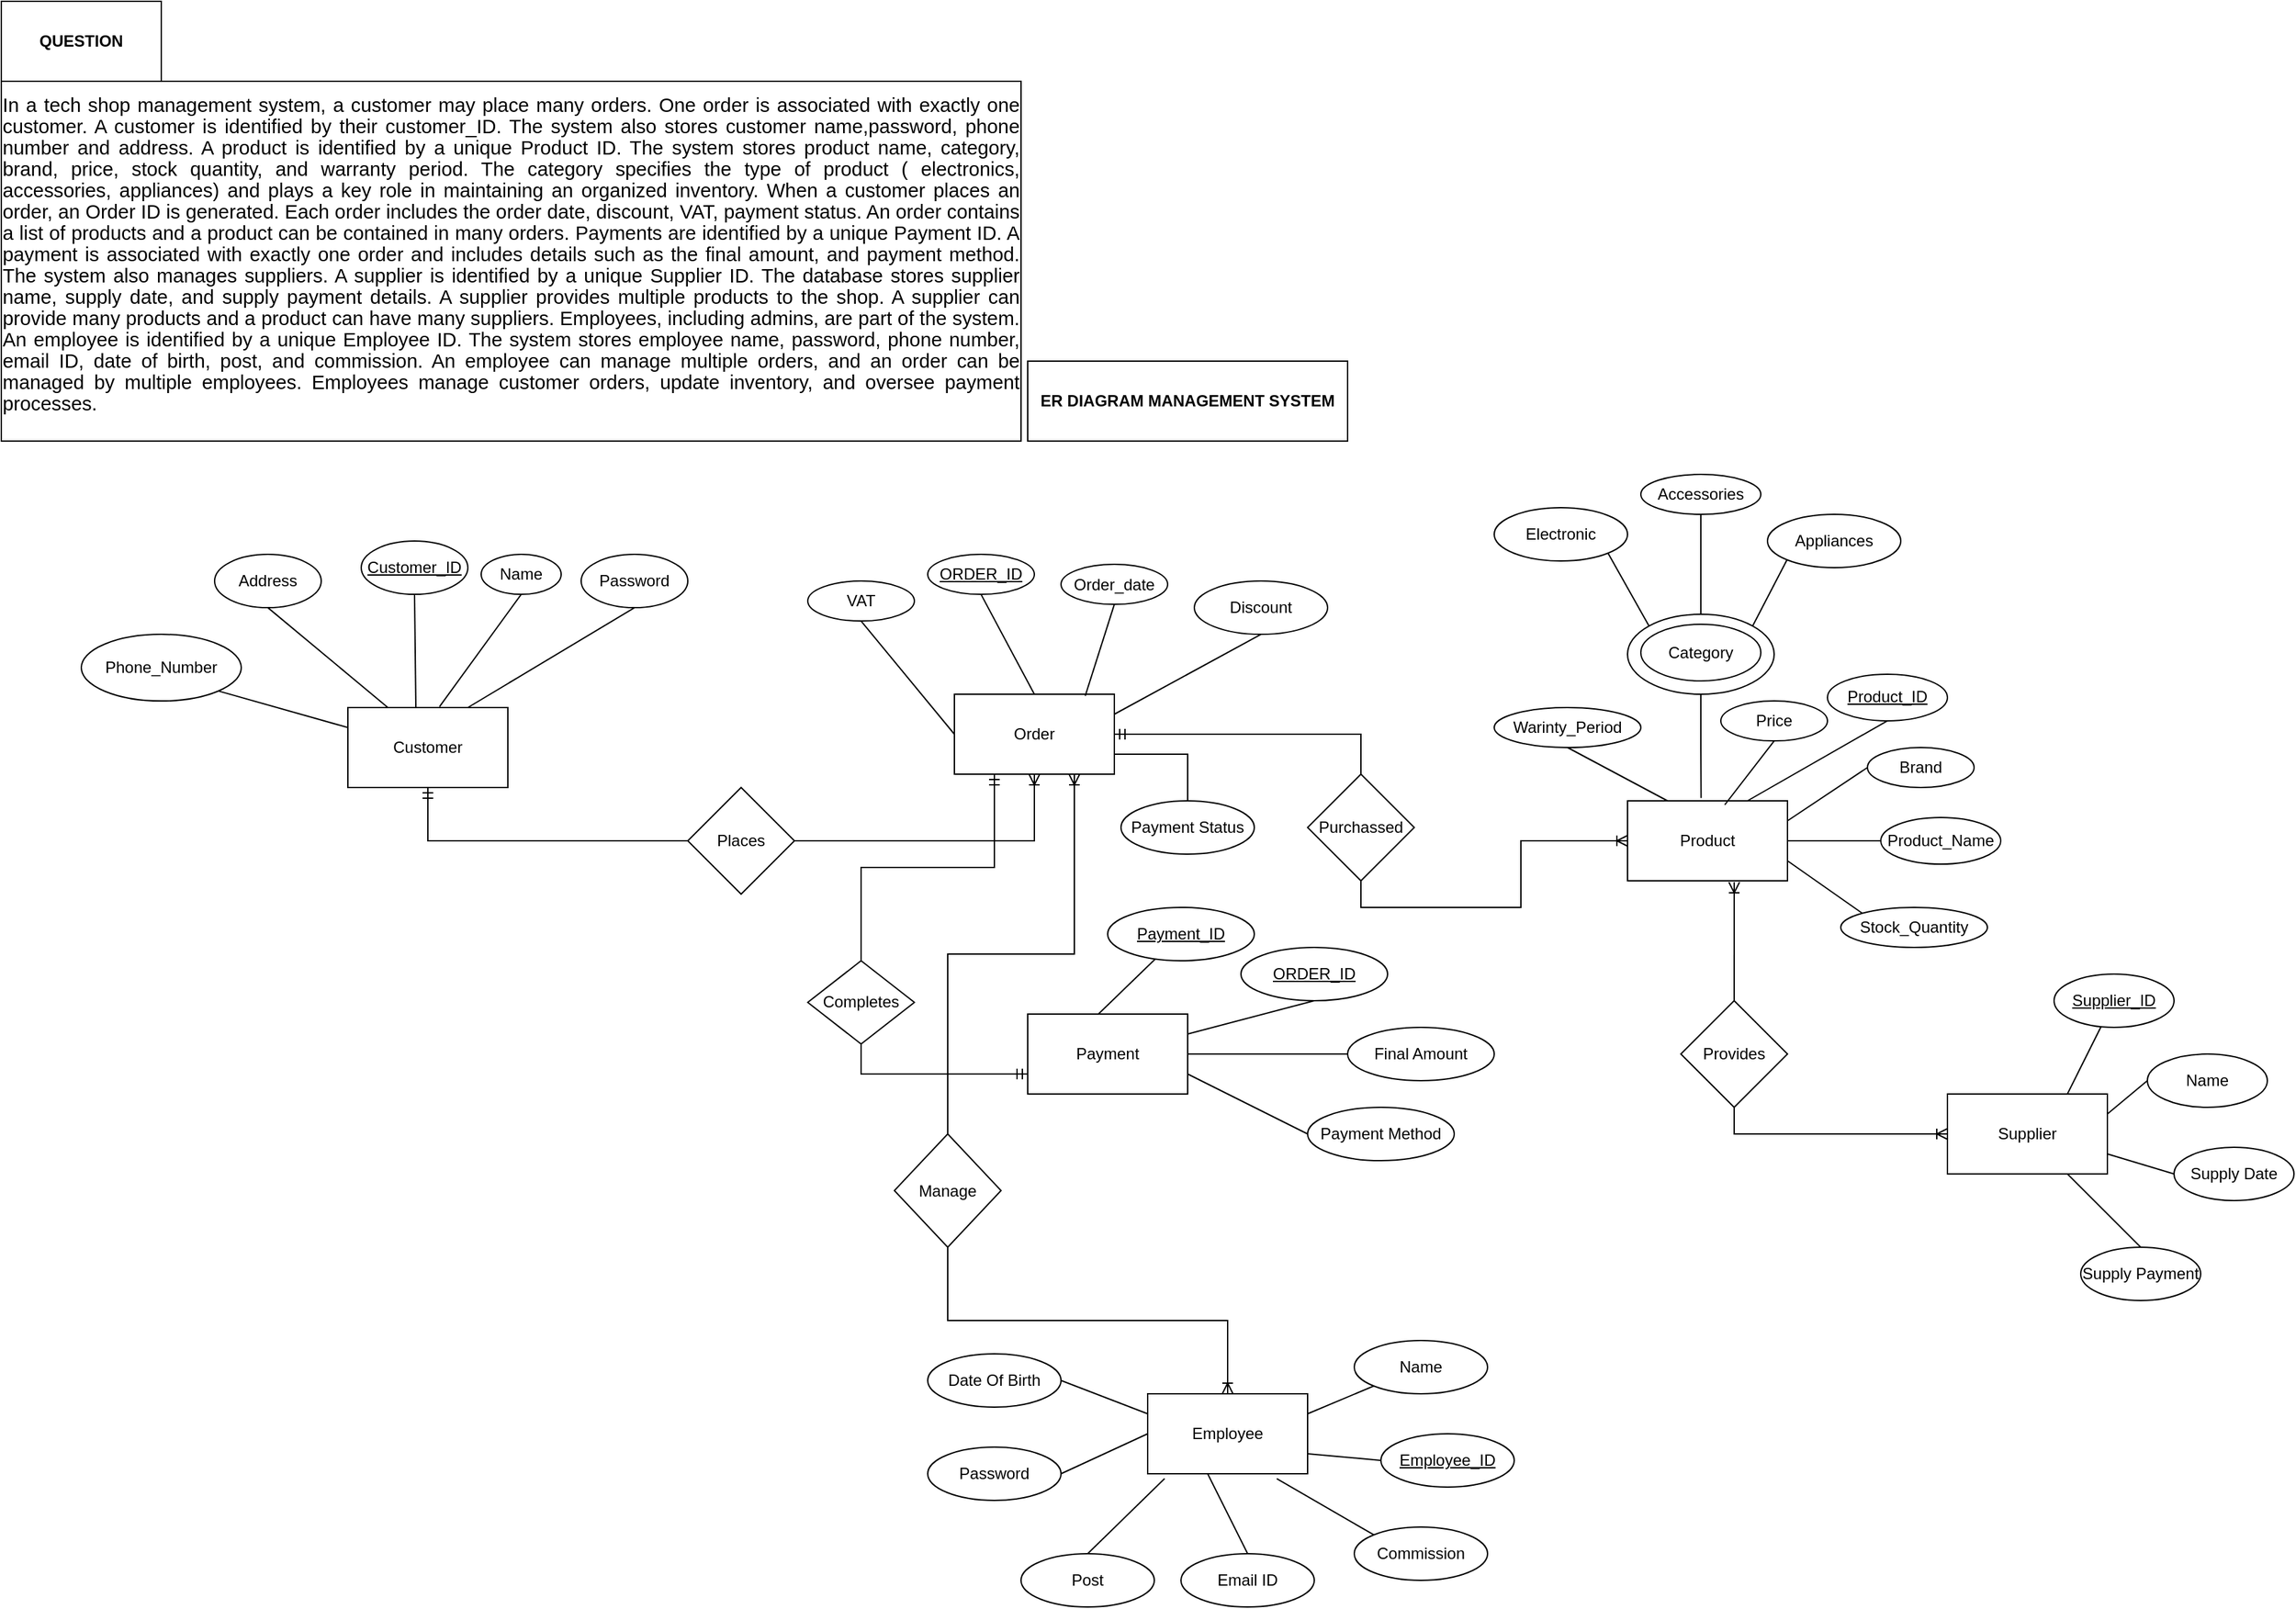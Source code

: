 <mxfile version="26.1.1">
  <diagram id="R2lEEEUBdFMjLlhIrx00" name="Page-1">
    <mxGraphModel dx="2193" dy="1745" grid="1" gridSize="10" guides="1" tooltips="1" connect="1" arrows="1" fold="1" page="1" pageScale="1" pageWidth="850" pageHeight="1100" math="0" shadow="0" extFonts="Permanent Marker^https://fonts.googleapis.com/css?family=Permanent+Marker">
      <root>
        <mxCell id="0" />
        <mxCell id="1" parent="0" />
        <mxCell id="VHn_a0pWJ6ZcVYro_DaE-4" value="Customer" style="rounded=0;whiteSpace=wrap;html=1;" vertex="1" parent="1">
          <mxGeometry x="180" y="200" width="120" height="60" as="geometry" />
        </mxCell>
        <mxCell id="VHn_a0pWJ6ZcVYro_DaE-5" value="Order" style="rounded=0;whiteSpace=wrap;html=1;" vertex="1" parent="1">
          <mxGeometry x="635" y="190" width="120" height="60" as="geometry" />
        </mxCell>
        <mxCell id="VHn_a0pWJ6ZcVYro_DaE-6" value="Product" style="rounded=0;whiteSpace=wrap;html=1;" vertex="1" parent="1">
          <mxGeometry x="1140" y="270" width="120" height="60" as="geometry" />
        </mxCell>
        <mxCell id="VHn_a0pWJ6ZcVYro_DaE-7" value="Employee" style="rounded=0;whiteSpace=wrap;html=1;" vertex="1" parent="1">
          <mxGeometry x="780" y="715" width="120" height="60" as="geometry" />
        </mxCell>
        <mxCell id="VHn_a0pWJ6ZcVYro_DaE-77" style="rounded=0;orthogonalLoop=1;jettySize=auto;html=1;exitX=1;exitY=0.5;exitDx=0;exitDy=0;entryX=0;entryY=0.5;entryDx=0;entryDy=0;endArrow=none;startFill=0;" edge="1" parent="1" source="VHn_a0pWJ6ZcVYro_DaE-9" target="VHn_a0pWJ6ZcVYro_DaE-76">
          <mxGeometry relative="1" as="geometry" />
        </mxCell>
        <mxCell id="VHn_a0pWJ6ZcVYro_DaE-9" value="Payment" style="rounded=0;whiteSpace=wrap;html=1;" vertex="1" parent="1">
          <mxGeometry x="690" y="430" width="120" height="60" as="geometry" />
        </mxCell>
        <mxCell id="VHn_a0pWJ6ZcVYro_DaE-12" value="&lt;u&gt;Customer_ID&lt;/u&gt;" style="ellipse;whiteSpace=wrap;html=1;" vertex="1" parent="1">
          <mxGeometry x="190" y="75.06" width="80" height="40" as="geometry" />
        </mxCell>
        <mxCell id="VHn_a0pWJ6ZcVYro_DaE-13" value="Name" style="ellipse;whiteSpace=wrap;html=1;" vertex="1" parent="1">
          <mxGeometry x="280" y="85.06" width="60" height="30" as="geometry" />
        </mxCell>
        <mxCell id="VHn_a0pWJ6ZcVYro_DaE-96" style="rounded=0;orthogonalLoop=1;jettySize=auto;html=1;exitX=0.5;exitY=1;exitDx=0;exitDy=0;entryX=0.25;entryY=0;entryDx=0;entryDy=0;endArrow=none;startFill=0;" edge="1" parent="1" source="VHn_a0pWJ6ZcVYro_DaE-14" target="VHn_a0pWJ6ZcVYro_DaE-4">
          <mxGeometry relative="1" as="geometry" />
        </mxCell>
        <mxCell id="VHn_a0pWJ6ZcVYro_DaE-14" value="Address" style="ellipse;whiteSpace=wrap;html=1;" vertex="1" parent="1">
          <mxGeometry x="80" y="85.06" width="80" height="40" as="geometry" />
        </mxCell>
        <mxCell id="VHn_a0pWJ6ZcVYro_DaE-94" style="rounded=0;orthogonalLoop=1;jettySize=auto;html=1;exitX=0.5;exitY=1;exitDx=0;exitDy=0;entryX=0.75;entryY=0;entryDx=0;entryDy=0;endArrow=none;startFill=0;" edge="1" parent="1" source="VHn_a0pWJ6ZcVYro_DaE-15" target="VHn_a0pWJ6ZcVYro_DaE-4">
          <mxGeometry relative="1" as="geometry" />
        </mxCell>
        <mxCell id="VHn_a0pWJ6ZcVYro_DaE-15" value="Password" style="ellipse;whiteSpace=wrap;html=1;" vertex="1" parent="1">
          <mxGeometry x="355" y="85.06" width="80" height="40" as="geometry" />
        </mxCell>
        <mxCell id="VHn_a0pWJ6ZcVYro_DaE-24" style="rounded=0;orthogonalLoop=1;jettySize=auto;html=1;exitX=0.5;exitY=1;exitDx=0;exitDy=0;entryX=0.573;entryY=-0.012;entryDx=0;entryDy=0;entryPerimeter=0;endArrow=none;startFill=0;" edge="1" parent="1" source="VHn_a0pWJ6ZcVYro_DaE-13" target="VHn_a0pWJ6ZcVYro_DaE-4">
          <mxGeometry relative="1" as="geometry" />
        </mxCell>
        <mxCell id="VHn_a0pWJ6ZcVYro_DaE-27" style="rounded=0;orthogonalLoop=1;jettySize=auto;html=1;exitX=0.5;exitY=1;exitDx=0;exitDy=0;entryX=0.5;entryY=0;entryDx=0;entryDy=0;endArrow=none;startFill=0;" edge="1" parent="1" source="VHn_a0pWJ6ZcVYro_DaE-26" target="VHn_a0pWJ6ZcVYro_DaE-5">
          <mxGeometry relative="1" as="geometry" />
        </mxCell>
        <mxCell id="VHn_a0pWJ6ZcVYro_DaE-26" value="&lt;u&gt;ORDER_ID&lt;/u&gt;" style="ellipse;whiteSpace=wrap;html=1;" vertex="1" parent="1">
          <mxGeometry x="615" y="85.06" width="80" height="30" as="geometry" />
        </mxCell>
        <mxCell id="VHn_a0pWJ6ZcVYro_DaE-28" value="Order_date" style="ellipse;whiteSpace=wrap;html=1;" vertex="1" parent="1">
          <mxGeometry x="715" y="92.56" width="80" height="30" as="geometry" />
        </mxCell>
        <mxCell id="VHn_a0pWJ6ZcVYro_DaE-33" style="rounded=0;orthogonalLoop=1;jettySize=auto;html=1;exitX=0.5;exitY=1;exitDx=0;exitDy=0;entryX=0;entryY=0.5;entryDx=0;entryDy=0;endArrow=none;startFill=0;" edge="1" parent="1" source="VHn_a0pWJ6ZcVYro_DaE-29" target="VHn_a0pWJ6ZcVYro_DaE-5">
          <mxGeometry relative="1" as="geometry" />
        </mxCell>
        <mxCell id="VHn_a0pWJ6ZcVYro_DaE-29" value="VAT" style="ellipse;whiteSpace=wrap;html=1;" vertex="1" parent="1">
          <mxGeometry x="525" y="105.06" width="80" height="30" as="geometry" />
        </mxCell>
        <mxCell id="VHn_a0pWJ6ZcVYro_DaE-32" style="rounded=0;orthogonalLoop=1;jettySize=auto;html=1;exitX=0.5;exitY=1;exitDx=0;exitDy=0;entryX=0.818;entryY=0.021;entryDx=0;entryDy=0;entryPerimeter=0;endArrow=none;startFill=0;" edge="1" parent="1" source="VHn_a0pWJ6ZcVYro_DaE-28" target="VHn_a0pWJ6ZcVYro_DaE-5">
          <mxGeometry relative="1" as="geometry" />
        </mxCell>
        <mxCell id="VHn_a0pWJ6ZcVYro_DaE-35" style="edgeStyle=orthogonalEdgeStyle;rounded=0;orthogonalLoop=1;jettySize=auto;html=1;exitX=0;exitY=0.5;exitDx=0;exitDy=0;entryX=0.5;entryY=1;entryDx=0;entryDy=0;endArrow=ERmandOne;startFill=0;endFill=0;" edge="1" parent="1" source="VHn_a0pWJ6ZcVYro_DaE-34" target="VHn_a0pWJ6ZcVYro_DaE-4">
          <mxGeometry relative="1" as="geometry" />
        </mxCell>
        <mxCell id="VHn_a0pWJ6ZcVYro_DaE-69" style="edgeStyle=orthogonalEdgeStyle;rounded=0;orthogonalLoop=1;jettySize=auto;html=1;exitX=1;exitY=0.5;exitDx=0;exitDy=0;entryX=0.5;entryY=1;entryDx=0;entryDy=0;endArrow=ERoneToMany;startFill=0;endFill=0;" edge="1" parent="1" source="VHn_a0pWJ6ZcVYro_DaE-34" target="VHn_a0pWJ6ZcVYro_DaE-5">
          <mxGeometry relative="1" as="geometry" />
        </mxCell>
        <mxCell id="VHn_a0pWJ6ZcVYro_DaE-34" value="Places" style="rhombus;whiteSpace=wrap;html=1;" vertex="1" parent="1">
          <mxGeometry x="435" y="260" width="80" height="80" as="geometry" />
        </mxCell>
        <mxCell id="VHn_a0pWJ6ZcVYro_DaE-57" style="rounded=0;orthogonalLoop=1;jettySize=auto;html=1;exitX=0.5;exitY=1;exitDx=0;exitDy=0;entryX=0.75;entryY=0;entryDx=0;entryDy=0;endArrow=none;startFill=0;" edge="1" parent="1" source="VHn_a0pWJ6ZcVYro_DaE-37" target="VHn_a0pWJ6ZcVYro_DaE-6">
          <mxGeometry relative="1" as="geometry" />
        </mxCell>
        <mxCell id="VHn_a0pWJ6ZcVYro_DaE-37" value="&lt;u&gt;Product_ID&lt;/u&gt;" style="ellipse;whiteSpace=wrap;html=1;" vertex="1" parent="1">
          <mxGeometry x="1290" y="174.94" width="90" height="35" as="geometry" />
        </mxCell>
        <mxCell id="VHn_a0pWJ6ZcVYro_DaE-60" style="edgeStyle=orthogonalEdgeStyle;rounded=0;orthogonalLoop=1;jettySize=auto;html=1;exitX=0;exitY=0.5;exitDx=0;exitDy=0;entryX=1;entryY=0.5;entryDx=0;entryDy=0;endArrow=none;startFill=0;" edge="1" parent="1" source="VHn_a0pWJ6ZcVYro_DaE-38" target="VHn_a0pWJ6ZcVYro_DaE-6">
          <mxGeometry relative="1" as="geometry" />
        </mxCell>
        <mxCell id="VHn_a0pWJ6ZcVYro_DaE-38" value="Product_Name" style="ellipse;whiteSpace=wrap;html=1;" vertex="1" parent="1">
          <mxGeometry x="1330" y="282.5" width="90" height="35" as="geometry" />
        </mxCell>
        <mxCell id="VHn_a0pWJ6ZcVYro_DaE-59" style="rounded=0;orthogonalLoop=1;jettySize=auto;html=1;exitX=0;exitY=0.5;exitDx=0;exitDy=0;entryX=1;entryY=0.25;entryDx=0;entryDy=0;endArrow=none;startFill=0;" edge="1" parent="1" source="VHn_a0pWJ6ZcVYro_DaE-39" target="VHn_a0pWJ6ZcVYro_DaE-6">
          <mxGeometry relative="1" as="geometry" />
        </mxCell>
        <mxCell id="VHn_a0pWJ6ZcVYro_DaE-39" value="Brand" style="ellipse;whiteSpace=wrap;html=1;" vertex="1" parent="1">
          <mxGeometry x="1320" y="230" width="80" height="30" as="geometry" />
        </mxCell>
        <mxCell id="VHn_a0pWJ6ZcVYro_DaE-112" style="rounded=0;orthogonalLoop=1;jettySize=auto;html=1;exitX=0;exitY=0;exitDx=0;exitDy=0;entryX=1;entryY=0.75;entryDx=0;entryDy=0;endArrow=none;startFill=0;" edge="1" parent="1" source="VHn_a0pWJ6ZcVYro_DaE-40" target="VHn_a0pWJ6ZcVYro_DaE-6">
          <mxGeometry relative="1" as="geometry" />
        </mxCell>
        <mxCell id="VHn_a0pWJ6ZcVYro_DaE-40" value="Stock_Quantity" style="ellipse;whiteSpace=wrap;html=1;" vertex="1" parent="1">
          <mxGeometry x="1300" y="350" width="110" height="30" as="geometry" />
        </mxCell>
        <mxCell id="VHn_a0pWJ6ZcVYro_DaE-58" style="rounded=0;orthogonalLoop=1;jettySize=auto;html=1;exitX=0.5;exitY=1;exitDx=0;exitDy=0;entryX=0.25;entryY=0;entryDx=0;entryDy=0;endArrow=none;startFill=0;" edge="1" parent="1" source="VHn_a0pWJ6ZcVYro_DaE-41" target="VHn_a0pWJ6ZcVYro_DaE-6">
          <mxGeometry relative="1" as="geometry" />
        </mxCell>
        <mxCell id="VHn_a0pWJ6ZcVYro_DaE-41" value="Warinty_Period" style="ellipse;whiteSpace=wrap;html=1;" vertex="1" parent="1">
          <mxGeometry x="1040" y="200" width="110" height="30" as="geometry" />
        </mxCell>
        <mxCell id="VHn_a0pWJ6ZcVYro_DaE-43" value="" style="ellipse;whiteSpace=wrap;html=1;" vertex="1" parent="1">
          <mxGeometry x="1140" y="130" width="110" height="60" as="geometry" />
        </mxCell>
        <mxCell id="VHn_a0pWJ6ZcVYro_DaE-44" value="Category" style="ellipse;whiteSpace=wrap;html=1;" vertex="1" parent="1">
          <mxGeometry x="1150" y="137.5" width="90" height="42.5" as="geometry" />
        </mxCell>
        <mxCell id="VHn_a0pWJ6ZcVYro_DaE-111" style="rounded=0;orthogonalLoop=1;jettySize=auto;html=1;exitX=1;exitY=1;exitDx=0;exitDy=0;entryX=0;entryY=0;entryDx=0;entryDy=0;endArrow=none;startFill=0;" edge="1" parent="1" source="VHn_a0pWJ6ZcVYro_DaE-46" target="VHn_a0pWJ6ZcVYro_DaE-43">
          <mxGeometry relative="1" as="geometry" />
        </mxCell>
        <mxCell id="VHn_a0pWJ6ZcVYro_DaE-46" value="Electronic" style="ellipse;whiteSpace=wrap;html=1;" vertex="1" parent="1">
          <mxGeometry x="1040" y="50" width="100" height="40" as="geometry" />
        </mxCell>
        <mxCell id="VHn_a0pWJ6ZcVYro_DaE-51" style="edgeStyle=orthogonalEdgeStyle;rounded=0;orthogonalLoop=1;jettySize=auto;html=1;exitX=0.5;exitY=1;exitDx=0;exitDy=0;entryX=0.5;entryY=0;entryDx=0;entryDy=0;endArrow=none;startFill=0;" edge="1" parent="1" source="VHn_a0pWJ6ZcVYro_DaE-48" target="VHn_a0pWJ6ZcVYro_DaE-43">
          <mxGeometry relative="1" as="geometry" />
        </mxCell>
        <mxCell id="VHn_a0pWJ6ZcVYro_DaE-48" value="Accessories" style="ellipse;whiteSpace=wrap;html=1;" vertex="1" parent="1">
          <mxGeometry x="1150" y="25" width="90" height="30" as="geometry" />
        </mxCell>
        <mxCell id="VHn_a0pWJ6ZcVYro_DaE-110" style="rounded=0;orthogonalLoop=1;jettySize=auto;html=1;exitX=0;exitY=1;exitDx=0;exitDy=0;entryX=1;entryY=0;entryDx=0;entryDy=0;endArrow=none;startFill=0;" edge="1" parent="1" source="VHn_a0pWJ6ZcVYro_DaE-49" target="VHn_a0pWJ6ZcVYro_DaE-43">
          <mxGeometry relative="1" as="geometry" />
        </mxCell>
        <mxCell id="VHn_a0pWJ6ZcVYro_DaE-49" value="Appliances" style="ellipse;whiteSpace=wrap;html=1;" vertex="1" parent="1">
          <mxGeometry x="1245" y="55" width="100" height="40" as="geometry" />
        </mxCell>
        <mxCell id="VHn_a0pWJ6ZcVYro_DaE-53" style="edgeStyle=orthogonalEdgeStyle;rounded=0;orthogonalLoop=1;jettySize=auto;html=1;exitX=0.5;exitY=1;exitDx=0;exitDy=0;entryX=0.46;entryY=-0.036;entryDx=0;entryDy=0;entryPerimeter=0;endArrow=none;startFill=0;" edge="1" parent="1" source="VHn_a0pWJ6ZcVYro_DaE-43" target="VHn_a0pWJ6ZcVYro_DaE-6">
          <mxGeometry relative="1" as="geometry" />
        </mxCell>
        <mxCell id="VHn_a0pWJ6ZcVYro_DaE-67" style="rounded=0;orthogonalLoop=1;jettySize=auto;html=1;exitX=0.5;exitY=1;exitDx=0;exitDy=0;entryX=1;entryY=0.25;entryDx=0;entryDy=0;endArrow=none;startFill=0;" edge="1" parent="1" source="VHn_a0pWJ6ZcVYro_DaE-62" target="VHn_a0pWJ6ZcVYro_DaE-5">
          <mxGeometry relative="1" as="geometry" />
        </mxCell>
        <mxCell id="VHn_a0pWJ6ZcVYro_DaE-62" value="Discount" style="ellipse;whiteSpace=wrap;html=1;" vertex="1" parent="1">
          <mxGeometry x="815" y="105.06" width="100" height="40" as="geometry" />
        </mxCell>
        <mxCell id="VHn_a0pWJ6ZcVYro_DaE-68" style="edgeStyle=orthogonalEdgeStyle;rounded=0;orthogonalLoop=1;jettySize=auto;html=1;exitX=0.5;exitY=0;exitDx=0;exitDy=0;entryX=1;entryY=0.75;entryDx=0;entryDy=0;endArrow=none;startFill=0;" edge="1" parent="1" source="VHn_a0pWJ6ZcVYro_DaE-63" target="VHn_a0pWJ6ZcVYro_DaE-5">
          <mxGeometry relative="1" as="geometry" />
        </mxCell>
        <mxCell id="VHn_a0pWJ6ZcVYro_DaE-63" value="Payment Status" style="ellipse;whiteSpace=wrap;html=1;" vertex="1" parent="1">
          <mxGeometry x="760" y="270" width="100" height="40" as="geometry" />
        </mxCell>
        <mxCell id="VHn_a0pWJ6ZcVYro_DaE-70" value="&lt;u&gt;Payment_ID&lt;/u&gt;" style="ellipse;whiteSpace=wrap;html=1;" vertex="1" parent="1">
          <mxGeometry x="750" y="350" width="110" height="40" as="geometry" />
        </mxCell>
        <mxCell id="VHn_a0pWJ6ZcVYro_DaE-79" style="rounded=0;orthogonalLoop=1;jettySize=auto;html=1;exitX=0.5;exitY=1;exitDx=0;exitDy=0;entryX=1;entryY=0.25;entryDx=0;entryDy=0;endArrow=none;startFill=0;" edge="1" parent="1" source="VHn_a0pWJ6ZcVYro_DaE-72" target="VHn_a0pWJ6ZcVYro_DaE-9">
          <mxGeometry relative="1" as="geometry" />
        </mxCell>
        <mxCell id="VHn_a0pWJ6ZcVYro_DaE-72" value="&lt;u&gt;ORDER_ID&lt;/u&gt;" style="ellipse;whiteSpace=wrap;html=1;" vertex="1" parent="1">
          <mxGeometry x="850" y="380" width="110" height="40" as="geometry" />
        </mxCell>
        <mxCell id="VHn_a0pWJ6ZcVYro_DaE-80" style="rounded=0;orthogonalLoop=1;jettySize=auto;html=1;exitX=0;exitY=0.5;exitDx=0;exitDy=0;entryX=1;entryY=0.75;entryDx=0;entryDy=0;endArrow=none;startFill=0;" edge="1" parent="1" source="VHn_a0pWJ6ZcVYro_DaE-74" target="VHn_a0pWJ6ZcVYro_DaE-9">
          <mxGeometry relative="1" as="geometry" />
        </mxCell>
        <mxCell id="VHn_a0pWJ6ZcVYro_DaE-74" value="Payment Method" style="ellipse;whiteSpace=wrap;html=1;" vertex="1" parent="1">
          <mxGeometry x="900" y="500" width="110" height="40" as="geometry" />
        </mxCell>
        <mxCell id="VHn_a0pWJ6ZcVYro_DaE-76" value="Final Amount" style="ellipse;whiteSpace=wrap;html=1;" vertex="1" parent="1">
          <mxGeometry x="930" y="440" width="110" height="40" as="geometry" />
        </mxCell>
        <mxCell id="VHn_a0pWJ6ZcVYro_DaE-78" style="rounded=0;orthogonalLoop=1;jettySize=auto;html=1;entryX=0.439;entryY=0.006;entryDx=0;entryDy=0;entryPerimeter=0;endArrow=none;startFill=0;" edge="1" parent="1" source="VHn_a0pWJ6ZcVYro_DaE-70" target="VHn_a0pWJ6ZcVYro_DaE-9">
          <mxGeometry relative="1" as="geometry" />
        </mxCell>
        <mxCell id="VHn_a0pWJ6ZcVYro_DaE-106" style="rounded=0;orthogonalLoop=1;jettySize=auto;html=1;exitX=0;exitY=0.5;exitDx=0;exitDy=0;entryX=1;entryY=0.75;entryDx=0;entryDy=0;endArrow=none;startFill=0;" edge="1" parent="1" source="VHn_a0pWJ6ZcVYro_DaE-83" target="VHn_a0pWJ6ZcVYro_DaE-7">
          <mxGeometry relative="1" as="geometry" />
        </mxCell>
        <mxCell id="VHn_a0pWJ6ZcVYro_DaE-83" value="&lt;u&gt;Employee_ID&lt;/u&gt;" style="ellipse;whiteSpace=wrap;html=1;" vertex="1" parent="1">
          <mxGeometry x="955" y="745" width="100" height="40" as="geometry" />
        </mxCell>
        <mxCell id="VHn_a0pWJ6ZcVYro_DaE-100" style="rounded=0;orthogonalLoop=1;jettySize=auto;html=1;exitX=1;exitY=0.5;exitDx=0;exitDy=0;entryX=0;entryY=0.5;entryDx=0;entryDy=0;endArrow=none;startFill=0;" edge="1" parent="1" source="VHn_a0pWJ6ZcVYro_DaE-84" target="VHn_a0pWJ6ZcVYro_DaE-7">
          <mxGeometry relative="1" as="geometry" />
        </mxCell>
        <mxCell id="VHn_a0pWJ6ZcVYro_DaE-84" value="Password" style="ellipse;whiteSpace=wrap;html=1;" vertex="1" parent="1">
          <mxGeometry x="615" y="755" width="100" height="40" as="geometry" />
        </mxCell>
        <mxCell id="VHn_a0pWJ6ZcVYro_DaE-85" value="Email ID" style="ellipse;whiteSpace=wrap;html=1;" vertex="1" parent="1">
          <mxGeometry x="805" y="835" width="100" height="40" as="geometry" />
        </mxCell>
        <mxCell id="VHn_a0pWJ6ZcVYro_DaE-107" style="rounded=0;orthogonalLoop=1;jettySize=auto;html=1;exitX=0;exitY=1;exitDx=0;exitDy=0;entryX=1;entryY=0.25;entryDx=0;entryDy=0;endArrow=none;startFill=0;" edge="1" parent="1" source="VHn_a0pWJ6ZcVYro_DaE-86" target="VHn_a0pWJ6ZcVYro_DaE-7">
          <mxGeometry relative="1" as="geometry" />
        </mxCell>
        <mxCell id="VHn_a0pWJ6ZcVYro_DaE-86" value="Name" style="ellipse;whiteSpace=wrap;html=1;" vertex="1" parent="1">
          <mxGeometry x="935" y="675" width="100" height="40" as="geometry" />
        </mxCell>
        <mxCell id="VHn_a0pWJ6ZcVYro_DaE-99" style="rounded=0;orthogonalLoop=1;jettySize=auto;html=1;exitX=1;exitY=0.5;exitDx=0;exitDy=0;entryX=0;entryY=0.25;entryDx=0;entryDy=0;endArrow=none;startFill=0;" edge="1" parent="1" source="VHn_a0pWJ6ZcVYro_DaE-87" target="VHn_a0pWJ6ZcVYro_DaE-7">
          <mxGeometry relative="1" as="geometry" />
        </mxCell>
        <mxCell id="VHn_a0pWJ6ZcVYro_DaE-87" value="Date Of Birth" style="ellipse;whiteSpace=wrap;html=1;" vertex="1" parent="1">
          <mxGeometry x="615" y="685" width="100" height="40" as="geometry" />
        </mxCell>
        <mxCell id="VHn_a0pWJ6ZcVYro_DaE-88" value="Post" style="ellipse;whiteSpace=wrap;html=1;" vertex="1" parent="1">
          <mxGeometry x="685" y="835" width="100" height="40" as="geometry" />
        </mxCell>
        <mxCell id="VHn_a0pWJ6ZcVYro_DaE-89" value="Commission" style="ellipse;whiteSpace=wrap;html=1;" vertex="1" parent="1">
          <mxGeometry x="935" y="815" width="100" height="40" as="geometry" />
        </mxCell>
        <mxCell id="VHn_a0pWJ6ZcVYro_DaE-95" style="rounded=0;orthogonalLoop=1;jettySize=auto;html=1;exitX=0.5;exitY=1;exitDx=0;exitDy=0;entryX=0.425;entryY=0.006;entryDx=0;entryDy=0;entryPerimeter=0;endArrow=none;startFill=0;" edge="1" parent="1" source="VHn_a0pWJ6ZcVYro_DaE-12" target="VHn_a0pWJ6ZcVYro_DaE-4">
          <mxGeometry relative="1" as="geometry" />
        </mxCell>
        <mxCell id="VHn_a0pWJ6ZcVYro_DaE-101" style="rounded=0;orthogonalLoop=1;jettySize=auto;html=1;exitX=0.5;exitY=0;exitDx=0;exitDy=0;entryX=0.106;entryY=1.061;entryDx=0;entryDy=0;entryPerimeter=0;endArrow=none;startFill=0;" edge="1" parent="1" source="VHn_a0pWJ6ZcVYro_DaE-88" target="VHn_a0pWJ6ZcVYro_DaE-7">
          <mxGeometry relative="1" as="geometry" />
        </mxCell>
        <mxCell id="VHn_a0pWJ6ZcVYro_DaE-102" style="rounded=0;orthogonalLoop=1;jettySize=auto;html=1;exitX=0.5;exitY=0;exitDx=0;exitDy=0;entryX=0.375;entryY=1;entryDx=0;entryDy=0;entryPerimeter=0;endArrow=none;startFill=0;" edge="1" parent="1" source="VHn_a0pWJ6ZcVYro_DaE-85" target="VHn_a0pWJ6ZcVYro_DaE-7">
          <mxGeometry relative="1" as="geometry" />
        </mxCell>
        <mxCell id="VHn_a0pWJ6ZcVYro_DaE-103" style="rounded=0;orthogonalLoop=1;jettySize=auto;html=1;exitX=0;exitY=0;exitDx=0;exitDy=0;entryX=0.807;entryY=1.061;entryDx=0;entryDy=0;entryPerimeter=0;endArrow=none;startFill=0;" edge="1" parent="1" source="VHn_a0pWJ6ZcVYro_DaE-89" target="VHn_a0pWJ6ZcVYro_DaE-7">
          <mxGeometry relative="1" as="geometry" />
        </mxCell>
        <mxCell id="VHn_a0pWJ6ZcVYro_DaE-167" style="rounded=0;orthogonalLoop=1;jettySize=auto;html=1;exitX=0.75;exitY=1;exitDx=0;exitDy=0;entryX=0.5;entryY=0;entryDx=0;entryDy=0;endArrow=none;startFill=0;" edge="1" parent="1" source="VHn_a0pWJ6ZcVYro_DaE-114" target="VHn_a0pWJ6ZcVYro_DaE-117">
          <mxGeometry relative="1" as="geometry" />
        </mxCell>
        <mxCell id="VHn_a0pWJ6ZcVYro_DaE-168" style="rounded=0;orthogonalLoop=1;jettySize=auto;html=1;exitX=1;exitY=0.75;exitDx=0;exitDy=0;entryX=0;entryY=0.5;entryDx=0;entryDy=0;endArrow=none;startFill=0;" edge="1" parent="1" source="VHn_a0pWJ6ZcVYro_DaE-114" target="VHn_a0pWJ6ZcVYro_DaE-118">
          <mxGeometry relative="1" as="geometry" />
        </mxCell>
        <mxCell id="VHn_a0pWJ6ZcVYro_DaE-169" style="rounded=0;orthogonalLoop=1;jettySize=auto;html=1;exitX=1;exitY=0.25;exitDx=0;exitDy=0;entryX=0;entryY=0.5;entryDx=0;entryDy=0;endArrow=none;startFill=0;" edge="1" parent="1" source="VHn_a0pWJ6ZcVYro_DaE-114" target="VHn_a0pWJ6ZcVYro_DaE-116">
          <mxGeometry relative="1" as="geometry" />
        </mxCell>
        <mxCell id="VHn_a0pWJ6ZcVYro_DaE-170" style="rounded=0;orthogonalLoop=1;jettySize=auto;html=1;exitX=0.75;exitY=0;exitDx=0;exitDy=0;endArrow=none;startFill=0;" edge="1" parent="1" source="VHn_a0pWJ6ZcVYro_DaE-114" target="VHn_a0pWJ6ZcVYro_DaE-115">
          <mxGeometry relative="1" as="geometry" />
        </mxCell>
        <mxCell id="VHn_a0pWJ6ZcVYro_DaE-114" value="Supplier" style="rounded=0;whiteSpace=wrap;html=1;" vertex="1" parent="1">
          <mxGeometry x="1380" y="490" width="120" height="60" as="geometry" />
        </mxCell>
        <mxCell id="VHn_a0pWJ6ZcVYro_DaE-115" value="&lt;u&gt;Supplier_ID&lt;/u&gt;" style="ellipse;whiteSpace=wrap;html=1;" vertex="1" parent="1">
          <mxGeometry x="1460" y="400" width="90" height="40" as="geometry" />
        </mxCell>
        <mxCell id="VHn_a0pWJ6ZcVYro_DaE-116" value="Name" style="ellipse;whiteSpace=wrap;html=1;" vertex="1" parent="1">
          <mxGeometry x="1530" y="460" width="90" height="40" as="geometry" />
        </mxCell>
        <mxCell id="VHn_a0pWJ6ZcVYro_DaE-117" value="Supply Payment" style="ellipse;whiteSpace=wrap;html=1;" vertex="1" parent="1">
          <mxGeometry x="1480" y="605" width="90" height="40" as="geometry" />
        </mxCell>
        <mxCell id="VHn_a0pWJ6ZcVYro_DaE-118" value="Supply Date" style="ellipse;whiteSpace=wrap;html=1;" vertex="1" parent="1">
          <mxGeometry x="1550" y="530" width="90" height="40" as="geometry" />
        </mxCell>
        <mxCell id="VHn_a0pWJ6ZcVYro_DaE-144" value="&lt;p style=&quot;margin: 0cm 0cm 8pt; line-height: normal; font-size: 11pt; font-family: Aptos, sans-serif; text-align: justify;&quot; class=&quot;MsoNormal&quot;&gt;&lt;span lang=&quot;EN-US&quot;&gt;In a tech shop management system, a customer may place many orders. One order is associated with exactly one customer. A customer is identified by their customer_ID. The system also stores customer name,password, phone number and address. A product is identified by a unique Product ID. The system stores product name, category, brand, price, stock quantity, and warranty period. The category specifies the type of product ( electronics, accessories, appliances) and plays a key role in maintaining an organized inventory. When a customer places an order, an Order ID is generated. Each order includes the order date, discount, VAT, payment status. An order contains a list of products and a product can be contained in many orders. Payments are identified by a unique Payment ID. A payment is associated with exactly one order and includes details such as the final amount, and payment method. The system also manages suppliers. A supplier is identified by a unique Supplier ID. The database stores supplier name, supply date, and supply payment details. A supplier provides multiple products to the shop. A supplier can provide many products and a product can have many suppliers. Employees, including admins, are part of the system. An employee is identified by a unique Employee ID. The system stores employee name, password, phone number, email ID, date of birth, post, and commission. An employee can manage multiple orders, and an order can be managed by multiple employees. Employees manage customer orders, update inventory, and oversee payment processes.&lt;/span&gt;&lt;/p&gt;" style="rounded=0;whiteSpace=wrap;html=1;" vertex="1" parent="1">
          <mxGeometry x="-80" y="-270" width="765" height="270" as="geometry" />
        </mxCell>
        <mxCell id="VHn_a0pWJ6ZcVYro_DaE-145" value="&lt;b&gt;ER DIAGRAM MANAGEMENT SYSTEM&lt;/b&gt;" style="rounded=0;whiteSpace=wrap;html=1;" vertex="1" parent="1">
          <mxGeometry x="690" y="-60" width="240" height="60" as="geometry" />
        </mxCell>
        <mxCell id="VHn_a0pWJ6ZcVYro_DaE-151" style="edgeStyle=orthogonalEdgeStyle;rounded=0;orthogonalLoop=1;jettySize=auto;html=1;exitX=0.5;exitY=1;exitDx=0;exitDy=0;entryX=0;entryY=0.5;entryDx=0;entryDy=0;endArrow=ERoneToMany;startFill=0;endFill=0;" edge="1" parent="1" source="VHn_a0pWJ6ZcVYro_DaE-148" target="VHn_a0pWJ6ZcVYro_DaE-6">
          <mxGeometry relative="1" as="geometry" />
        </mxCell>
        <mxCell id="VHn_a0pWJ6ZcVYro_DaE-157" style="edgeStyle=orthogonalEdgeStyle;rounded=0;orthogonalLoop=1;jettySize=auto;html=1;exitX=0.5;exitY=0;exitDx=0;exitDy=0;entryX=1;entryY=0.5;entryDx=0;entryDy=0;endArrow=ERmandOne;endFill=0;" edge="1" parent="1" source="VHn_a0pWJ6ZcVYro_DaE-148" target="VHn_a0pWJ6ZcVYro_DaE-5">
          <mxGeometry relative="1" as="geometry" />
        </mxCell>
        <mxCell id="VHn_a0pWJ6ZcVYro_DaE-148" value="Purchassed" style="rhombus;whiteSpace=wrap;html=1;" vertex="1" parent="1">
          <mxGeometry x="900" y="250" width="80" height="80" as="geometry" />
        </mxCell>
        <mxCell id="VHn_a0pWJ6ZcVYro_DaE-154" style="rounded=0;orthogonalLoop=1;jettySize=auto;html=1;exitX=1;exitY=1;exitDx=0;exitDy=0;entryX=0;entryY=0.25;entryDx=0;entryDy=0;endArrow=none;startFill=0;" edge="1" parent="1" source="VHn_a0pWJ6ZcVYro_DaE-152" target="VHn_a0pWJ6ZcVYro_DaE-4">
          <mxGeometry relative="1" as="geometry" />
        </mxCell>
        <mxCell id="VHn_a0pWJ6ZcVYro_DaE-152" value="Phone_Number" style="ellipse;whiteSpace=wrap;html=1;" vertex="1" parent="1">
          <mxGeometry x="-20" y="145.06" width="120" height="50" as="geometry" />
        </mxCell>
        <mxCell id="VHn_a0pWJ6ZcVYro_DaE-155" value="Price" style="ellipse;whiteSpace=wrap;html=1;" vertex="1" parent="1">
          <mxGeometry x="1210" y="195.06" width="80" height="30" as="geometry" />
        </mxCell>
        <mxCell id="VHn_a0pWJ6ZcVYro_DaE-156" style="rounded=0;orthogonalLoop=1;jettySize=auto;html=1;exitX=0.5;exitY=1;exitDx=0;exitDy=0;entryX=0.608;entryY=0.05;entryDx=0;entryDy=0;entryPerimeter=0;endArrow=none;startFill=0;" edge="1" parent="1" source="VHn_a0pWJ6ZcVYro_DaE-155" target="VHn_a0pWJ6ZcVYro_DaE-6">
          <mxGeometry relative="1" as="geometry" />
        </mxCell>
        <mxCell id="VHn_a0pWJ6ZcVYro_DaE-162" style="rounded=0;orthogonalLoop=1;jettySize=auto;html=1;exitX=0.5;exitY=0;exitDx=0;exitDy=0;entryX=0.25;entryY=1;entryDx=0;entryDy=0;edgeStyle=orthogonalEdgeStyle;endArrow=ERmandOne;endFill=0;" edge="1" parent="1" source="VHn_a0pWJ6ZcVYro_DaE-161" target="VHn_a0pWJ6ZcVYro_DaE-5">
          <mxGeometry relative="1" as="geometry" />
        </mxCell>
        <mxCell id="VHn_a0pWJ6ZcVYro_DaE-163" style="edgeStyle=orthogonalEdgeStyle;rounded=0;orthogonalLoop=1;jettySize=auto;html=1;exitX=0.5;exitY=1;exitDx=0;exitDy=0;entryX=0;entryY=0.75;entryDx=0;entryDy=0;endArrow=ERmandOne;endFill=0;" edge="1" parent="1" source="VHn_a0pWJ6ZcVYro_DaE-161" target="VHn_a0pWJ6ZcVYro_DaE-9">
          <mxGeometry relative="1" as="geometry" />
        </mxCell>
        <mxCell id="VHn_a0pWJ6ZcVYro_DaE-161" value="Completes" style="rhombus;whiteSpace=wrap;html=1;" vertex="1" parent="1">
          <mxGeometry x="525" y="390" width="80" height="62.5" as="geometry" />
        </mxCell>
        <mxCell id="VHn_a0pWJ6ZcVYro_DaE-166" style="edgeStyle=orthogonalEdgeStyle;rounded=0;orthogonalLoop=1;jettySize=auto;html=1;exitX=0.5;exitY=1;exitDx=0;exitDy=0;entryX=0;entryY=0.5;entryDx=0;entryDy=0;endArrow=ERoneToMany;endFill=0;" edge="1" parent="1" source="VHn_a0pWJ6ZcVYro_DaE-164" target="VHn_a0pWJ6ZcVYro_DaE-114">
          <mxGeometry relative="1" as="geometry" />
        </mxCell>
        <mxCell id="VHn_a0pWJ6ZcVYro_DaE-164" value="Provides" style="rhombus;whiteSpace=wrap;html=1;" vertex="1" parent="1">
          <mxGeometry x="1180" y="420" width="80" height="80" as="geometry" />
        </mxCell>
        <mxCell id="VHn_a0pWJ6ZcVYro_DaE-165" style="edgeStyle=orthogonalEdgeStyle;rounded=0;orthogonalLoop=1;jettySize=auto;html=1;exitX=0.5;exitY=0;exitDx=0;exitDy=0;entryX=0.667;entryY=1.017;entryDx=0;entryDy=0;entryPerimeter=0;endArrow=ERoneToMany;endFill=0;" edge="1" parent="1" source="VHn_a0pWJ6ZcVYro_DaE-164" target="VHn_a0pWJ6ZcVYro_DaE-6">
          <mxGeometry relative="1" as="geometry" />
        </mxCell>
        <mxCell id="VHn_a0pWJ6ZcVYro_DaE-173" style="edgeStyle=orthogonalEdgeStyle;rounded=0;orthogonalLoop=1;jettySize=auto;html=1;exitX=0.5;exitY=0;exitDx=0;exitDy=0;entryX=0.75;entryY=1;entryDx=0;entryDy=0;endArrow=ERoneToMany;endFill=0;" edge="1" parent="1" source="VHn_a0pWJ6ZcVYro_DaE-171" target="VHn_a0pWJ6ZcVYro_DaE-5">
          <mxGeometry relative="1" as="geometry" />
        </mxCell>
        <mxCell id="VHn_a0pWJ6ZcVYro_DaE-174" style="edgeStyle=orthogonalEdgeStyle;rounded=0;orthogonalLoop=1;jettySize=auto;html=1;exitX=0.5;exitY=1;exitDx=0;exitDy=0;entryX=0.5;entryY=0;entryDx=0;entryDy=0;endArrow=ERoneToMany;endFill=0;" edge="1" parent="1" source="VHn_a0pWJ6ZcVYro_DaE-171" target="VHn_a0pWJ6ZcVYro_DaE-7">
          <mxGeometry relative="1" as="geometry" />
        </mxCell>
        <mxCell id="VHn_a0pWJ6ZcVYro_DaE-171" value="Manage" style="rhombus;whiteSpace=wrap;html=1;" vertex="1" parent="1">
          <mxGeometry x="590" y="520" width="80" height="85" as="geometry" />
        </mxCell>
        <mxCell id="VHn_a0pWJ6ZcVYro_DaE-175" value="&lt;b&gt;QUESTION&lt;/b&gt;" style="rounded=0;whiteSpace=wrap;html=1;" vertex="1" parent="1">
          <mxGeometry x="-80" y="-330" width="120" height="60" as="geometry" />
        </mxCell>
      </root>
    </mxGraphModel>
  </diagram>
</mxfile>
